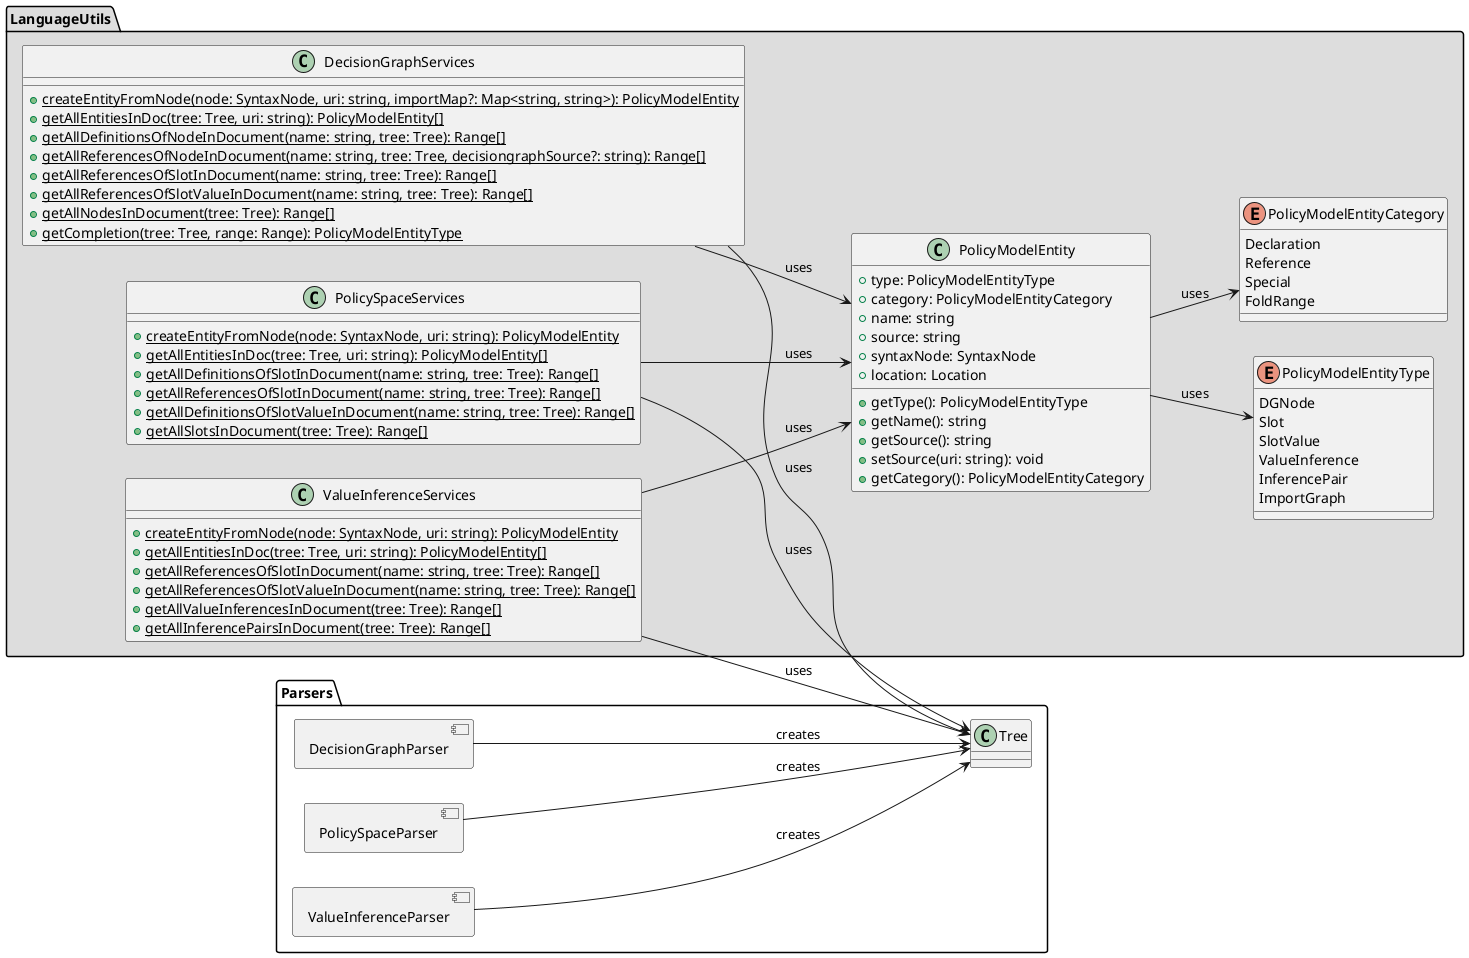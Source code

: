 @startuml

'skinparam style strictuml
'top to bottom direction
left to right direction
allowmixing

package LanguageUtils #DDDDDD {
    ' enum PolicyModelsLanguage {
    '     PolicySpace
    '     DecisionGraph
    '     ValueInference
    ' }
    enum PolicyModelEntityType {
        DGNode
        Slot
        SlotValue
        ValueInference
        InferencePair
        ImportGraph
    }
    enum PolicyModelEntityCategory {
        Declaration
        Reference
        Special
        FoldRange
    }
    class PolicyModelEntity {
        +type: PolicyModelEntityType
        +category: PolicyModelEntityCategory
        +name: string
        +source: string
        +syntaxNode: SyntaxNode
        +location: Location
        +getType(): PolicyModelEntityType
        +getName(): string
        +getSource(): string
        +setSource(uri: string): void
        +getCategory(): PolicyModelEntityCategory
    }
    class DecisionGraphServices {
        +{static} createEntityFromNode(node: SyntaxNode, uri: string, importMap?: Map<string, string>): PolicyModelEntity
        +{static} getAllEntitiesInDoc(tree: Tree, uri: string): PolicyModelEntity[]
        +{static} getAllDefinitionsOfNodeInDocument(name: string, tree: Tree): Range[]
        +{static} getAllReferencesOfNodeInDocument(name: string, tree: Tree, decisiongraphSource?: string): Range[]
        +{static} getAllReferencesOfSlotInDocument(name: string, tree: Tree): Range[]
        +{static} getAllReferencesOfSlotValueInDocument(name: string, tree: Tree): Range[]
        +{static} getAllNodesInDocument(tree: Tree): Range[]
        +{static} getCompletion(tree: Tree, range: Range): PolicyModelEntityType
    }
    class PolicySpaceServices {
        +{static} createEntityFromNode(node: SyntaxNode, uri: string): PolicyModelEntity
        +{static} getAllEntitiesInDoc(tree: Tree, uri: string): PolicyModelEntity[]
        +{static} getAllDefinitionsOfSlotInDocument(name: string, tree: Tree): Range[]
        +{static} getAllReferencesOfSlotInDocument(name: string, tree: Tree): Range[]
        +{static} getAllDefinitionsOfSlotValueInDocument(name: string, tree: Tree): Range[]
        +{static} getAllSlotsInDocument(tree: Tree): Range[]
    }
    class ValueInferenceServices {
        +{static} createEntityFromNode(node: SyntaxNode, uri: string): PolicyModelEntity
        +{static} getAllEntitiesInDoc(tree: Tree, uri: string): PolicyModelEntity[]
        +{static} getAllReferencesOfSlotInDocument(name: string, tree: Tree): Range[]
        +{static} getAllReferencesOfSlotValueInDocument(name: string, tree: Tree): Range[]
        +{static} getAllValueInferencesInDocument(tree: Tree): Range[]
        +{static} getAllInferencePairsInDocument(tree: Tree): Range[]
    }
}

package Parsers {
    component DecisionGraphParser
    component PolicySpaceParser
    component ValueInferenceParser
    class Tree
}

' note "External Libraries" as n_ext
' n_ext .right. Parsers

' DecisionGraphServices -right-> DecisionGraphParser
' PolicySpaceServices -right-> PolicySpaceParser
' ValueInferenceServices -right-> ValueInferenceParser
DecisionGraphServices --> Tree : "uses"
PolicySpaceServices --> Tree : uses
ValueInferenceServices --> Tree : uses
DecisionGraphParser --> Tree : "creates"
PolicySpaceParser --> Tree : "creates"
ValueInferenceParser --> Tree : "creates"

DecisionGraphServices --> PolicyModelEntity : "uses"
PolicySpaceServices --> PolicyModelEntity : "uses"
ValueInferenceServices --> PolicyModelEntity : "uses"

PolicyModelEntity --> PolicyModelEntityType : "uses"
PolicyModelEntity --> PolicyModelEntityCategory : "uses"

@enduml
